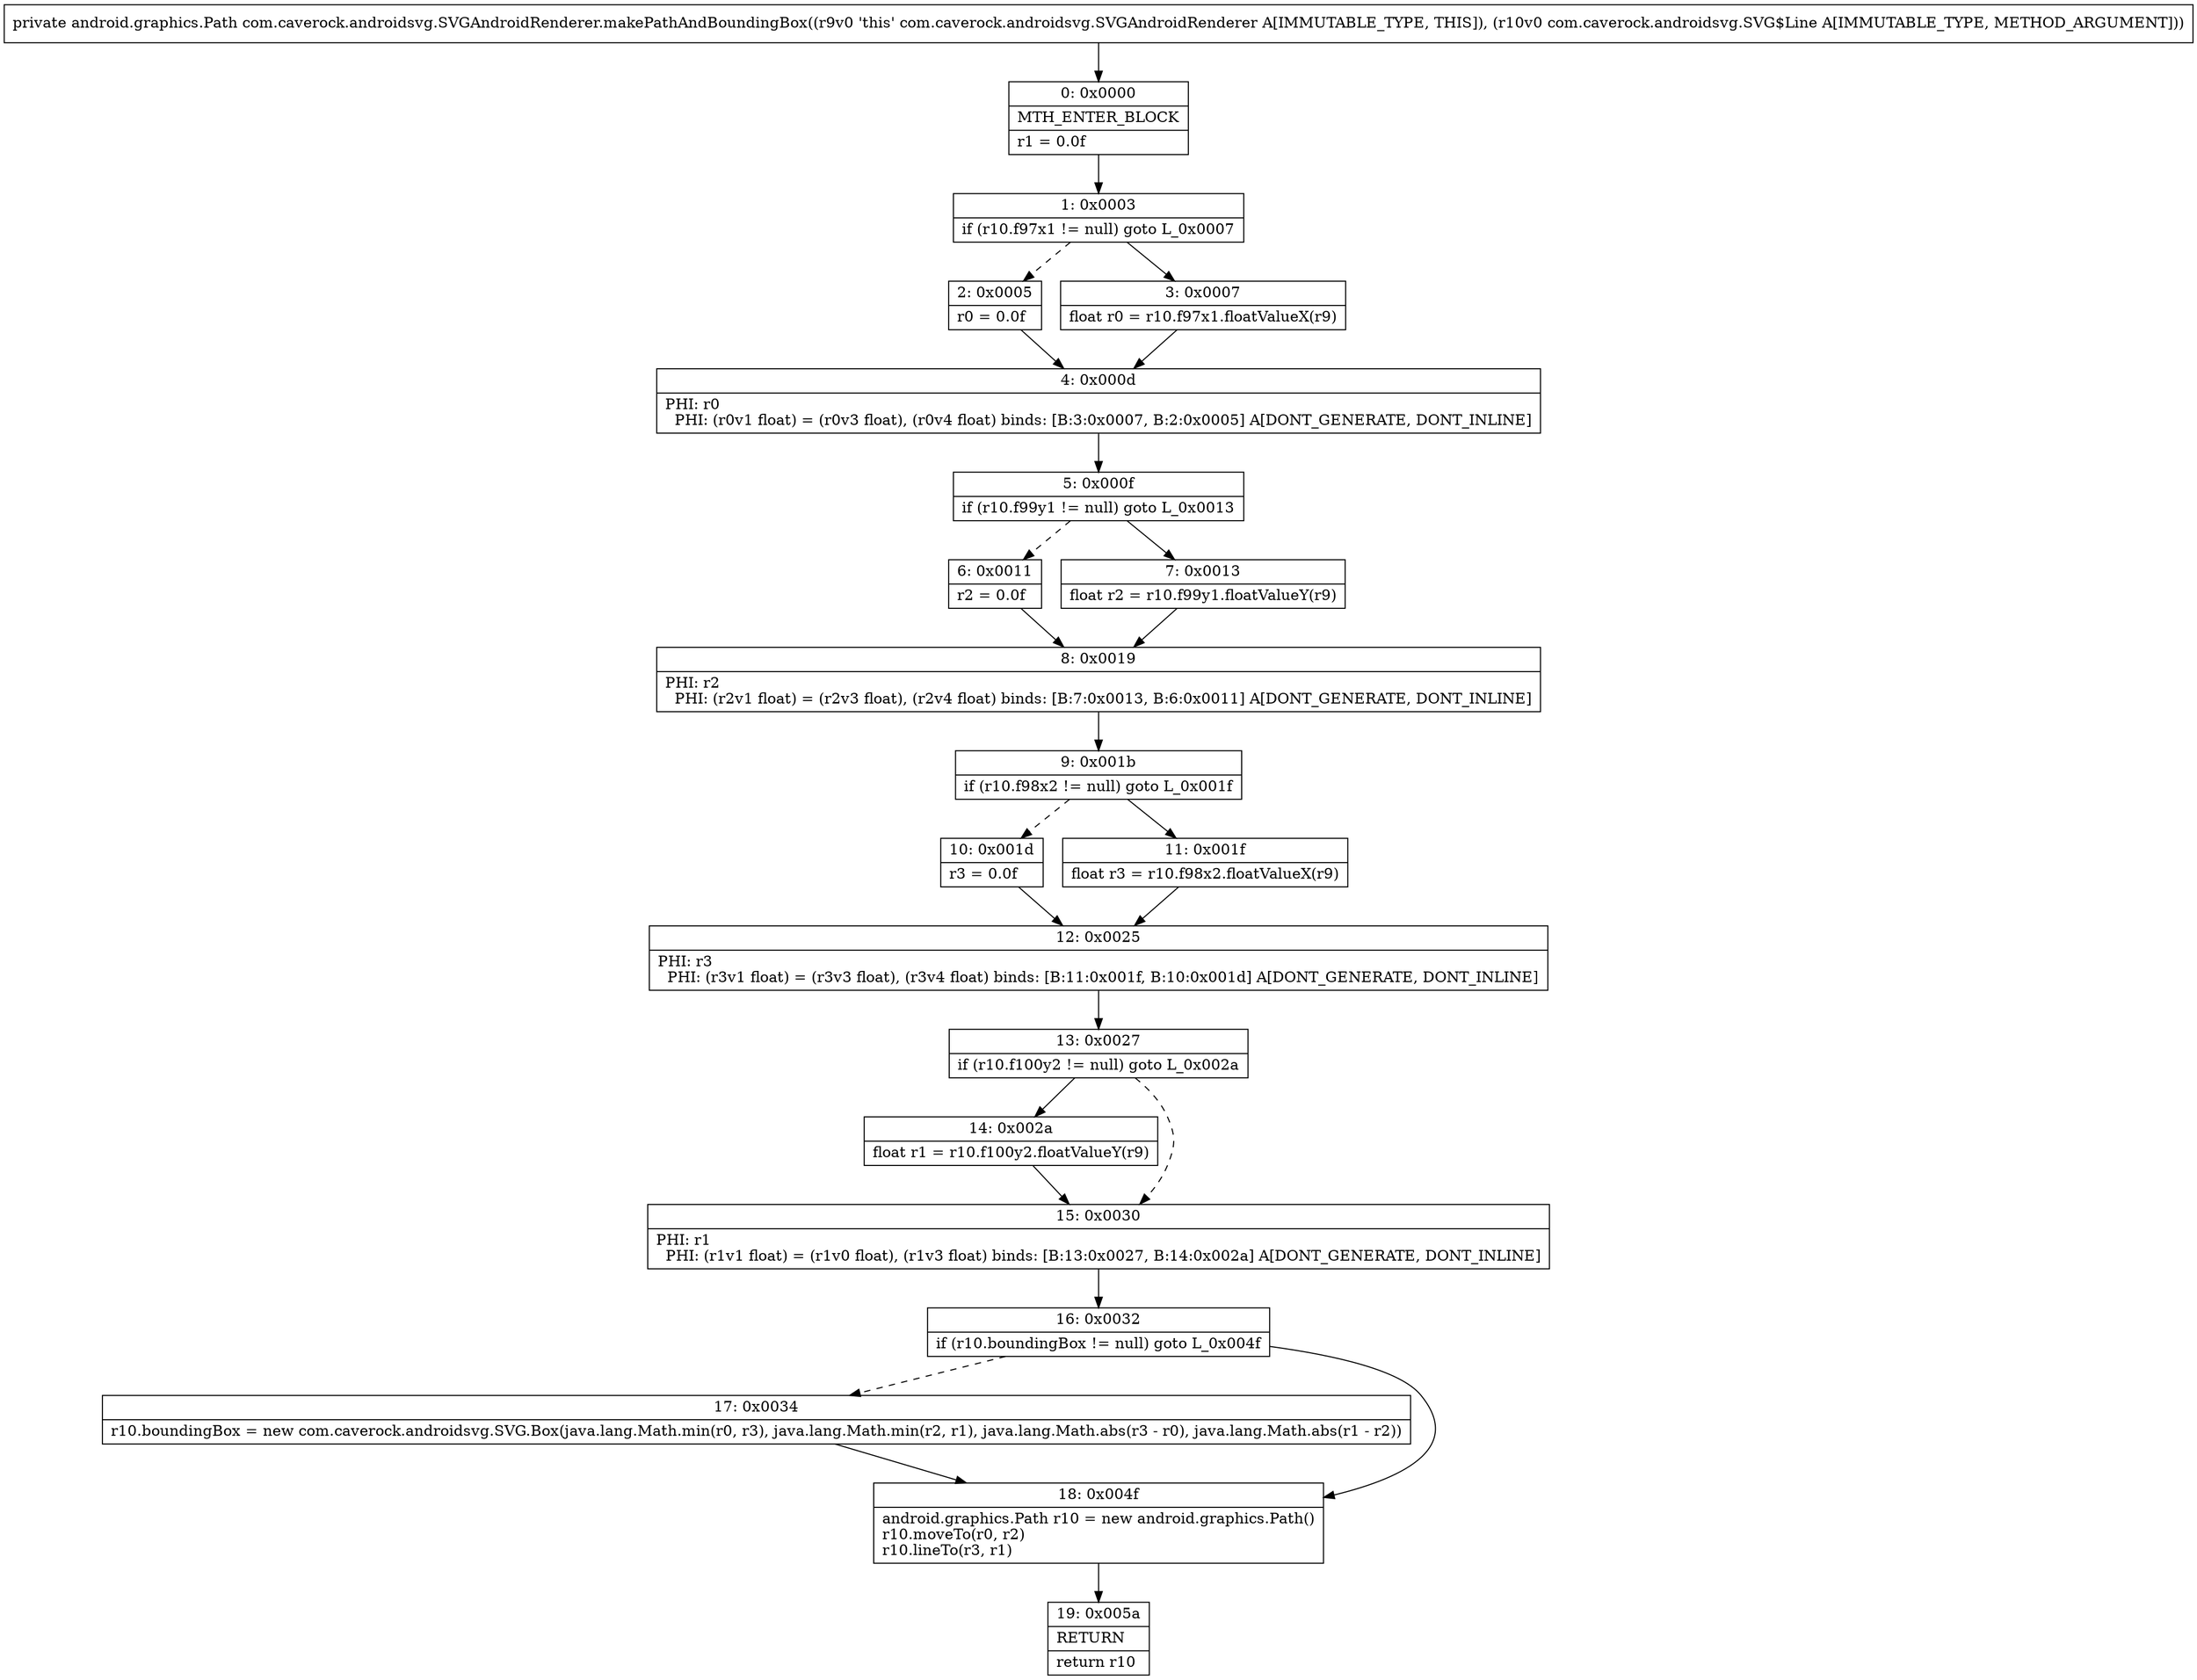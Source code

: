 digraph "CFG forcom.caverock.androidsvg.SVGAndroidRenderer.makePathAndBoundingBox(Lcom\/caverock\/androidsvg\/SVG$Line;)Landroid\/graphics\/Path;" {
Node_0 [shape=record,label="{0\:\ 0x0000|MTH_ENTER_BLOCK\l|r1 = 0.0f\l}"];
Node_1 [shape=record,label="{1\:\ 0x0003|if (r10.f97x1 != null) goto L_0x0007\l}"];
Node_2 [shape=record,label="{2\:\ 0x0005|r0 = 0.0f\l}"];
Node_3 [shape=record,label="{3\:\ 0x0007|float r0 = r10.f97x1.floatValueX(r9)\l}"];
Node_4 [shape=record,label="{4\:\ 0x000d|PHI: r0 \l  PHI: (r0v1 float) = (r0v3 float), (r0v4 float) binds: [B:3:0x0007, B:2:0x0005] A[DONT_GENERATE, DONT_INLINE]\l}"];
Node_5 [shape=record,label="{5\:\ 0x000f|if (r10.f99y1 != null) goto L_0x0013\l}"];
Node_6 [shape=record,label="{6\:\ 0x0011|r2 = 0.0f\l}"];
Node_7 [shape=record,label="{7\:\ 0x0013|float r2 = r10.f99y1.floatValueY(r9)\l}"];
Node_8 [shape=record,label="{8\:\ 0x0019|PHI: r2 \l  PHI: (r2v1 float) = (r2v3 float), (r2v4 float) binds: [B:7:0x0013, B:6:0x0011] A[DONT_GENERATE, DONT_INLINE]\l}"];
Node_9 [shape=record,label="{9\:\ 0x001b|if (r10.f98x2 != null) goto L_0x001f\l}"];
Node_10 [shape=record,label="{10\:\ 0x001d|r3 = 0.0f\l}"];
Node_11 [shape=record,label="{11\:\ 0x001f|float r3 = r10.f98x2.floatValueX(r9)\l}"];
Node_12 [shape=record,label="{12\:\ 0x0025|PHI: r3 \l  PHI: (r3v1 float) = (r3v3 float), (r3v4 float) binds: [B:11:0x001f, B:10:0x001d] A[DONT_GENERATE, DONT_INLINE]\l}"];
Node_13 [shape=record,label="{13\:\ 0x0027|if (r10.f100y2 != null) goto L_0x002a\l}"];
Node_14 [shape=record,label="{14\:\ 0x002a|float r1 = r10.f100y2.floatValueY(r9)\l}"];
Node_15 [shape=record,label="{15\:\ 0x0030|PHI: r1 \l  PHI: (r1v1 float) = (r1v0 float), (r1v3 float) binds: [B:13:0x0027, B:14:0x002a] A[DONT_GENERATE, DONT_INLINE]\l}"];
Node_16 [shape=record,label="{16\:\ 0x0032|if (r10.boundingBox != null) goto L_0x004f\l}"];
Node_17 [shape=record,label="{17\:\ 0x0034|r10.boundingBox = new com.caverock.androidsvg.SVG.Box(java.lang.Math.min(r0, r3), java.lang.Math.min(r2, r1), java.lang.Math.abs(r3 \- r0), java.lang.Math.abs(r1 \- r2))\l}"];
Node_18 [shape=record,label="{18\:\ 0x004f|android.graphics.Path r10 = new android.graphics.Path()\lr10.moveTo(r0, r2)\lr10.lineTo(r3, r1)\l}"];
Node_19 [shape=record,label="{19\:\ 0x005a|RETURN\l|return r10\l}"];
MethodNode[shape=record,label="{private android.graphics.Path com.caverock.androidsvg.SVGAndroidRenderer.makePathAndBoundingBox((r9v0 'this' com.caverock.androidsvg.SVGAndroidRenderer A[IMMUTABLE_TYPE, THIS]), (r10v0 com.caverock.androidsvg.SVG$Line A[IMMUTABLE_TYPE, METHOD_ARGUMENT])) }"];
MethodNode -> Node_0;
Node_0 -> Node_1;
Node_1 -> Node_2[style=dashed];
Node_1 -> Node_3;
Node_2 -> Node_4;
Node_3 -> Node_4;
Node_4 -> Node_5;
Node_5 -> Node_6[style=dashed];
Node_5 -> Node_7;
Node_6 -> Node_8;
Node_7 -> Node_8;
Node_8 -> Node_9;
Node_9 -> Node_10[style=dashed];
Node_9 -> Node_11;
Node_10 -> Node_12;
Node_11 -> Node_12;
Node_12 -> Node_13;
Node_13 -> Node_14;
Node_13 -> Node_15[style=dashed];
Node_14 -> Node_15;
Node_15 -> Node_16;
Node_16 -> Node_17[style=dashed];
Node_16 -> Node_18;
Node_17 -> Node_18;
Node_18 -> Node_19;
}

